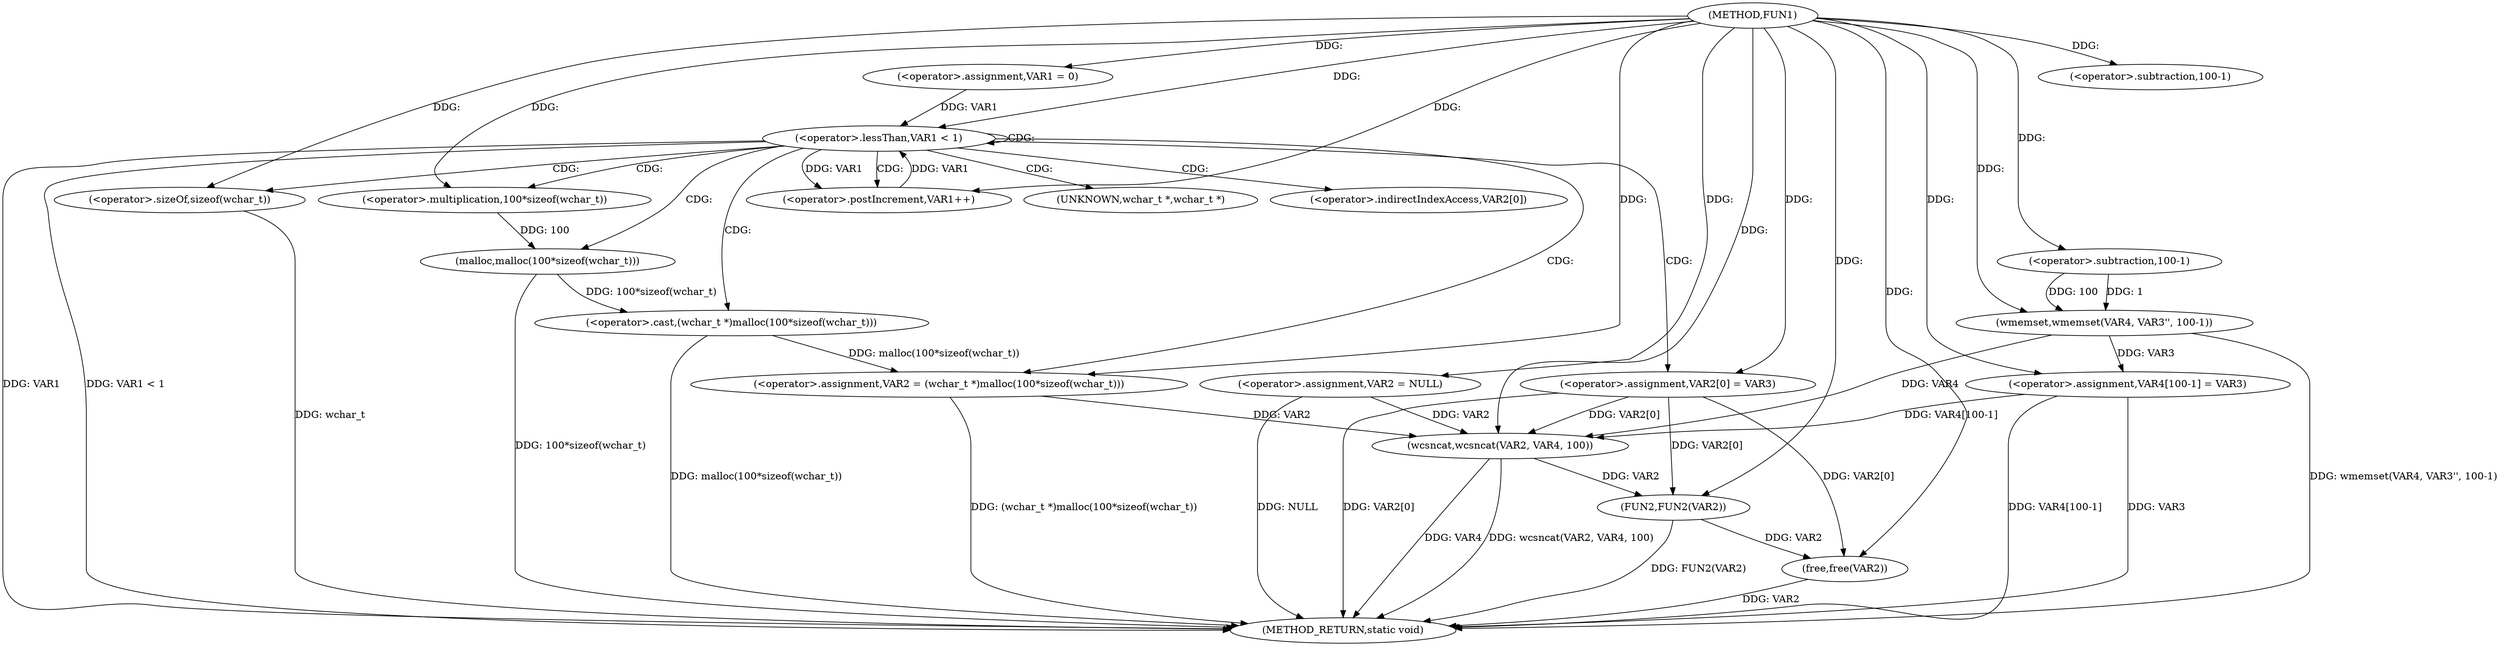 digraph FUN1 {  
"1000100" [label = "(METHOD,FUN1)" ]
"1000154" [label = "(METHOD_RETURN,static void)" ]
"1000104" [label = "(<operator>.assignment,VAR2 = NULL)" ]
"1000108" [label = "(<operator>.assignment,VAR1 = 0)" ]
"1000111" [label = "(<operator>.lessThan,VAR1 < 1)" ]
"1000114" [label = "(<operator>.postIncrement,VAR1++)" ]
"1000117" [label = "(<operator>.assignment,VAR2 = (wchar_t *)malloc(100*sizeof(wchar_t)))" ]
"1000119" [label = "(<operator>.cast,(wchar_t *)malloc(100*sizeof(wchar_t)))" ]
"1000121" [label = "(malloc,malloc(100*sizeof(wchar_t)))" ]
"1000122" [label = "(<operator>.multiplication,100*sizeof(wchar_t))" ]
"1000124" [label = "(<operator>.sizeOf,sizeof(wchar_t))" ]
"1000126" [label = "(<operator>.assignment,VAR2[0] = VAR3)" ]
"1000133" [label = "(wmemset,wmemset(VAR4, VAR3'', 100-1))" ]
"1000136" [label = "(<operator>.subtraction,100-1)" ]
"1000139" [label = "(<operator>.assignment,VAR4[100-1] = VAR3)" ]
"1000142" [label = "(<operator>.subtraction,100-1)" ]
"1000146" [label = "(wcsncat,wcsncat(VAR2, VAR4, 100))" ]
"1000150" [label = "(FUN2,FUN2(VAR2))" ]
"1000152" [label = "(free,free(VAR2))" ]
"1000120" [label = "(UNKNOWN,wchar_t *,wchar_t *)" ]
"1000127" [label = "(<operator>.indirectIndexAccess,VAR2[0])" ]
  "1000124" -> "1000154"  [ label = "DDG: wchar_t"] 
  "1000119" -> "1000154"  [ label = "DDG: malloc(100*sizeof(wchar_t))"] 
  "1000146" -> "1000154"  [ label = "DDG: VAR4"] 
  "1000150" -> "1000154"  [ label = "DDG: FUN2(VAR2)"] 
  "1000117" -> "1000154"  [ label = "DDG: (wchar_t *)malloc(100*sizeof(wchar_t))"] 
  "1000146" -> "1000154"  [ label = "DDG: wcsncat(VAR2, VAR4, 100)"] 
  "1000111" -> "1000154"  [ label = "DDG: VAR1 < 1"] 
  "1000104" -> "1000154"  [ label = "DDG: NULL"] 
  "1000139" -> "1000154"  [ label = "DDG: VAR4[100-1]"] 
  "1000126" -> "1000154"  [ label = "DDG: VAR2[0]"] 
  "1000152" -> "1000154"  [ label = "DDG: VAR2"] 
  "1000133" -> "1000154"  [ label = "DDG: wmemset(VAR4, VAR3'', 100-1)"] 
  "1000111" -> "1000154"  [ label = "DDG: VAR1"] 
  "1000121" -> "1000154"  [ label = "DDG: 100*sizeof(wchar_t)"] 
  "1000139" -> "1000154"  [ label = "DDG: VAR3"] 
  "1000100" -> "1000104"  [ label = "DDG: "] 
  "1000100" -> "1000108"  [ label = "DDG: "] 
  "1000114" -> "1000111"  [ label = "DDG: VAR1"] 
  "1000108" -> "1000111"  [ label = "DDG: VAR1"] 
  "1000100" -> "1000111"  [ label = "DDG: "] 
  "1000111" -> "1000114"  [ label = "DDG: VAR1"] 
  "1000100" -> "1000114"  [ label = "DDG: "] 
  "1000119" -> "1000117"  [ label = "DDG: malloc(100*sizeof(wchar_t))"] 
  "1000100" -> "1000117"  [ label = "DDG: "] 
  "1000121" -> "1000119"  [ label = "DDG: 100*sizeof(wchar_t)"] 
  "1000122" -> "1000121"  [ label = "DDG: 100"] 
  "1000100" -> "1000122"  [ label = "DDG: "] 
  "1000100" -> "1000124"  [ label = "DDG: "] 
  "1000100" -> "1000126"  [ label = "DDG: "] 
  "1000100" -> "1000133"  [ label = "DDG: "] 
  "1000136" -> "1000133"  [ label = "DDG: 100"] 
  "1000136" -> "1000133"  [ label = "DDG: 1"] 
  "1000100" -> "1000136"  [ label = "DDG: "] 
  "1000133" -> "1000139"  [ label = "DDG: VAR3"] 
  "1000100" -> "1000139"  [ label = "DDG: "] 
  "1000100" -> "1000142"  [ label = "DDG: "] 
  "1000104" -> "1000146"  [ label = "DDG: VAR2"] 
  "1000126" -> "1000146"  [ label = "DDG: VAR2[0]"] 
  "1000117" -> "1000146"  [ label = "DDG: VAR2"] 
  "1000100" -> "1000146"  [ label = "DDG: "] 
  "1000139" -> "1000146"  [ label = "DDG: VAR4[100-1]"] 
  "1000133" -> "1000146"  [ label = "DDG: VAR4"] 
  "1000126" -> "1000150"  [ label = "DDG: VAR2[0]"] 
  "1000146" -> "1000150"  [ label = "DDG: VAR2"] 
  "1000100" -> "1000150"  [ label = "DDG: "] 
  "1000150" -> "1000152"  [ label = "DDG: VAR2"] 
  "1000126" -> "1000152"  [ label = "DDG: VAR2[0]"] 
  "1000100" -> "1000152"  [ label = "DDG: "] 
  "1000111" -> "1000121"  [ label = "CDG: "] 
  "1000111" -> "1000124"  [ label = "CDG: "] 
  "1000111" -> "1000119"  [ label = "CDG: "] 
  "1000111" -> "1000114"  [ label = "CDG: "] 
  "1000111" -> "1000120"  [ label = "CDG: "] 
  "1000111" -> "1000117"  [ label = "CDG: "] 
  "1000111" -> "1000127"  [ label = "CDG: "] 
  "1000111" -> "1000111"  [ label = "CDG: "] 
  "1000111" -> "1000122"  [ label = "CDG: "] 
  "1000111" -> "1000126"  [ label = "CDG: "] 
}
